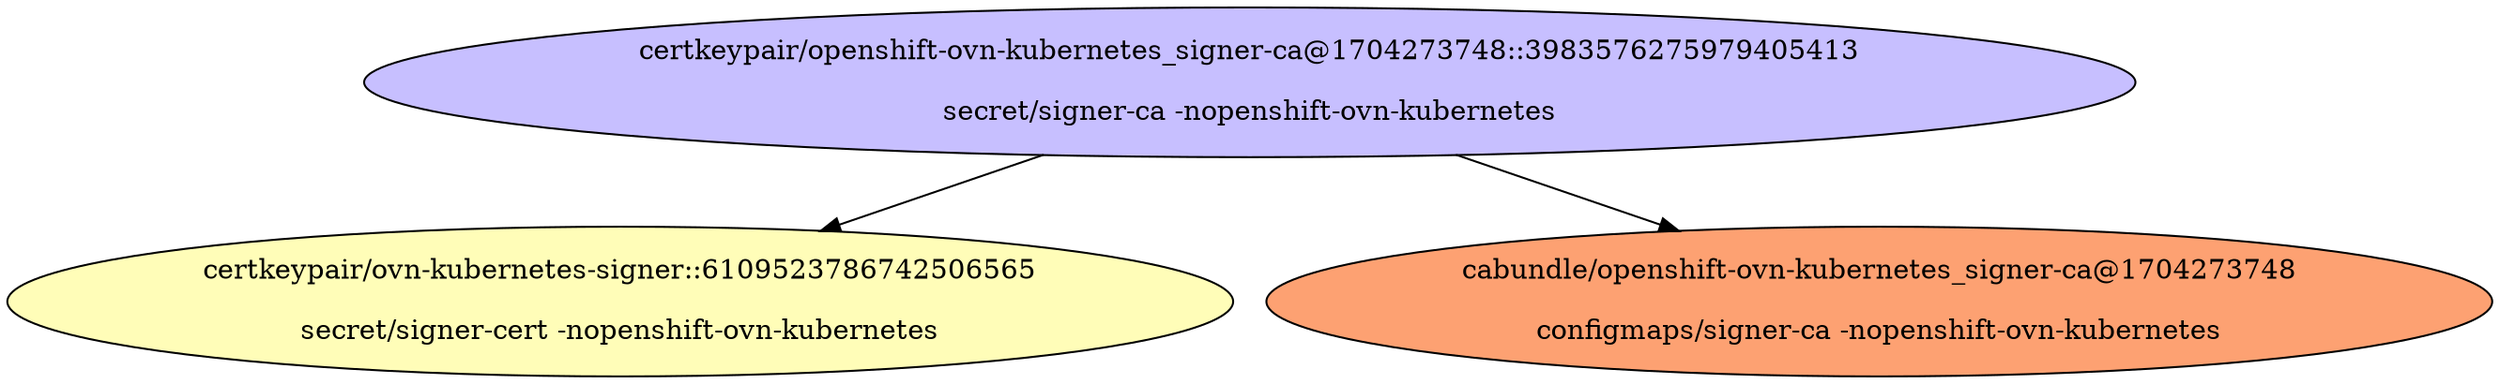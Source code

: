 digraph "OpenShift Certificates" {
  // Node definitions.
  0 [
    label="certkeypair/ovn-kubernetes-signer::6109523786742506565\n\nsecret/signer-cert -nopenshift-ovn-kubernetes\n"
    style=filled
    fillcolor="#fffdb8"
  ];
  1 [
    label="certkeypair/openshift-ovn-kubernetes_signer-ca@1704273748::3983576275979405413\n\nsecret/signer-ca -nopenshift-ovn-kubernetes\n"
    style=filled
    fillcolor="#c7bfff"
  ];
  2 [
    label="cabundle/openshift-ovn-kubernetes_signer-ca@1704273748\n\nconfigmaps/signer-ca -nopenshift-ovn-kubernetes\n"
    style=filled
    fillcolor="#fda172"
  ];

  // Edge definitions.
  1 -> 0;
  1 -> 2;
}